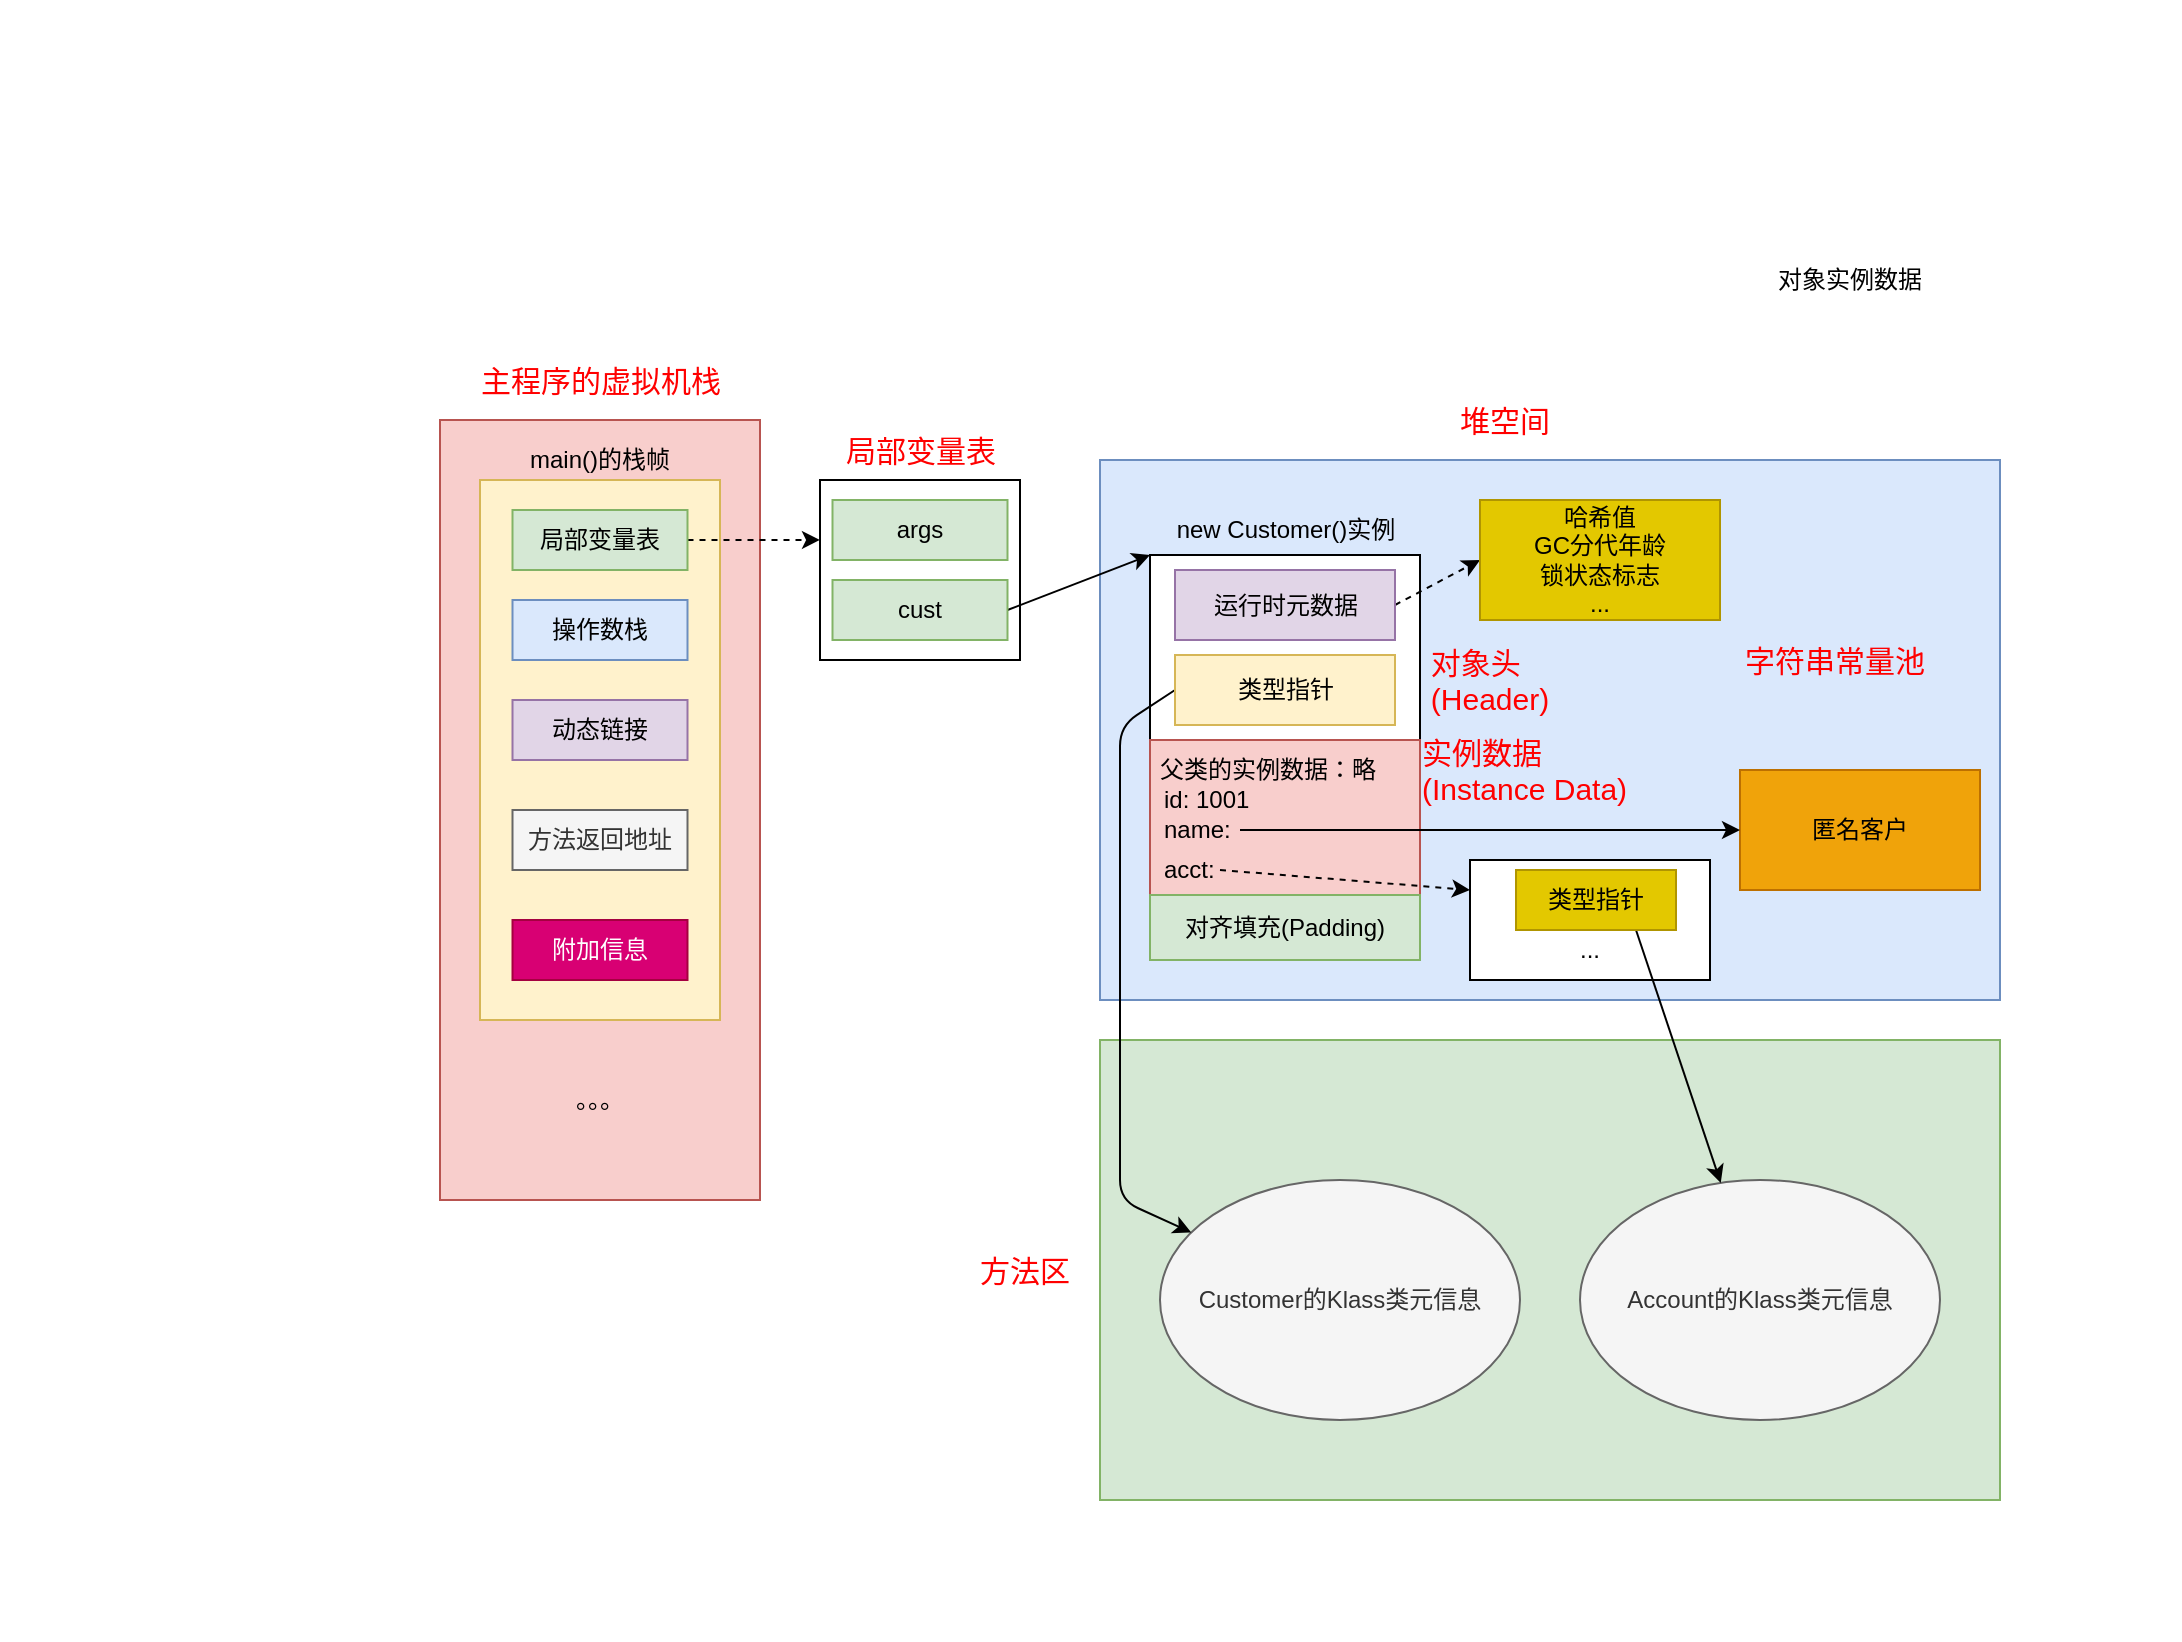 <mxGraphModel dx="1745" dy="1322" grid="1" gridSize="10" guides="1" tooltips="1" connect="1" arrows="1" fold="1" page="0" pageScale="1" pageWidth="827" pageHeight="1169" math="0" shadow="0"><root><mxCell id="0"/><mxCell id="1" parent="0"/><mxCell id="154" value="" style="whiteSpace=wrap;html=1;strokeColor=none;" parent="1" vertex="1"><mxGeometry x="-880" y="-780" width="1090" height="820" as="geometry"/></mxCell><mxCell id="214" value="" style="rounded=0;whiteSpace=wrap;html=1;strokeColor=#6c8ebf;strokeWidth=1;fillColor=#dae8fc;" parent="1" vertex="1"><mxGeometry x="-330" y="-550" width="450" height="270" as="geometry"/></mxCell><mxCell id="218" value="对象实例数据&lt;br&gt;" style="text;html=1;strokeColor=none;fillColor=none;align=center;verticalAlign=middle;whiteSpace=wrap;rounded=0;" parent="1" vertex="1"><mxGeometry y="-650" width="90" height="20" as="geometry"/></mxCell><mxCell id="219" value="" style="rounded=0;whiteSpace=wrap;html=1;strokeColor=#82b366;strokeWidth=1;fillColor=#d5e8d4;" parent="1" vertex="1"><mxGeometry x="-330" y="-260" width="450" height="230" as="geometry"/></mxCell><mxCell id="221" value="Customer的Klass类元信息" style="ellipse;whiteSpace=wrap;html=1;strokeColor=#666666;strokeWidth=1;fillColor=#f5f5f5;fontColor=#333333;" parent="1" vertex="1"><mxGeometry x="-300" y="-190" width="180" height="120" as="geometry"/></mxCell><mxCell id="225" value="" style="rounded=0;whiteSpace=wrap;html=1;fillColor=#f8cecc;strokeColor=#b85450;" vertex="1" parent="1"><mxGeometry x="-660" y="-570" width="160" height="390" as="geometry"/></mxCell><mxCell id="226" value="&lt;font color=&quot;#ff0000&quot; style=&quot;font-size: 15px&quot;&gt;主程序的虚拟机栈&lt;/font&gt;" style="text;html=1;strokeColor=none;fillColor=none;align=center;verticalAlign=middle;whiteSpace=wrap;rounded=0;" vertex="1" parent="1"><mxGeometry x="-642.5" y="-600" width="125" height="20" as="geometry"/></mxCell><mxCell id="227" value="" style="rounded=0;whiteSpace=wrap;html=1;fillColor=#fff2cc;strokeColor=#d6b656;" vertex="1" parent="1"><mxGeometry x="-640" y="-540" width="120" height="270" as="geometry"/></mxCell><mxCell id="228" value="。。。" style="text;html=1;strokeColor=none;fillColor=none;align=center;verticalAlign=middle;whiteSpace=wrap;rounded=0;" vertex="1" parent="1"><mxGeometry x="-600" y="-240" width="40" height="20" as="geometry"/></mxCell><mxCell id="238" style="edgeStyle=none;html=1;exitX=1;exitY=0.5;exitDx=0;exitDy=0;entryX=0;entryY=0.333;entryDx=0;entryDy=0;entryPerimeter=0;dashed=1;" edge="1" parent="1" source="229" target="235"><mxGeometry relative="1" as="geometry"/></mxCell><mxCell id="229" value="局部变量表" style="rounded=0;whiteSpace=wrap;html=1;fillColor=#d5e8d4;strokeColor=#82b366;" vertex="1" parent="1"><mxGeometry x="-623.75" y="-525" width="87.5" height="30" as="geometry"/></mxCell><mxCell id="230" value="操作数栈" style="rounded=0;whiteSpace=wrap;html=1;fillColor=#dae8fc;strokeColor=#6c8ebf;" vertex="1" parent="1"><mxGeometry x="-623.75" y="-480" width="87.5" height="30" as="geometry"/></mxCell><mxCell id="231" value="动态链接" style="rounded=0;whiteSpace=wrap;html=1;fillColor=#e1d5e7;strokeColor=#9673a6;" vertex="1" parent="1"><mxGeometry x="-623.75" y="-430" width="87.5" height="30" as="geometry"/></mxCell><mxCell id="232" value="方法返回地址" style="rounded=0;whiteSpace=wrap;html=1;fillColor=#f5f5f5;strokeColor=#666666;fontColor=#333333;" vertex="1" parent="1"><mxGeometry x="-623.75" y="-375" width="87.5" height="30" as="geometry"/></mxCell><mxCell id="233" value="附加信息" style="rounded=0;whiteSpace=wrap;html=1;fillColor=#d80073;strokeColor=#A50040;fontColor=#ffffff;" vertex="1" parent="1"><mxGeometry x="-623.75" y="-320" width="87.5" height="30" as="geometry"/></mxCell><mxCell id="234" value="main()的栈帧" style="text;html=1;strokeColor=none;fillColor=none;align=center;verticalAlign=middle;whiteSpace=wrap;rounded=0;" vertex="1" parent="1"><mxGeometry x="-620" y="-560" width="80" height="20" as="geometry"/></mxCell><mxCell id="235" value="" style="rounded=0;whiteSpace=wrap;html=1;" vertex="1" parent="1"><mxGeometry x="-470" y="-540" width="100" height="90" as="geometry"/></mxCell><mxCell id="236" value="args" style="rounded=0;whiteSpace=wrap;html=1;fillColor=#d5e8d4;strokeColor=#82b366;" vertex="1" parent="1"><mxGeometry x="-463.75" y="-530" width="87.5" height="30" as="geometry"/></mxCell><mxCell id="250" style="edgeStyle=none;html=1;exitX=1;exitY=0.5;exitDx=0;exitDy=0;entryX=0;entryY=0;entryDx=0;entryDy=0;" edge="1" parent="1" source="237" target="243"><mxGeometry relative="1" as="geometry"/></mxCell><mxCell id="237" value="cust" style="rounded=0;whiteSpace=wrap;html=1;fillColor=#d5e8d4;strokeColor=#82b366;" vertex="1" parent="1"><mxGeometry x="-463.75" y="-490" width="87.5" height="30" as="geometry"/></mxCell><mxCell id="239" value="&lt;font color=&quot;#ff0000&quot;&gt;&lt;span style=&quot;font-size: 15px&quot;&gt;局部变量表&lt;/span&gt;&lt;/font&gt;" style="text;html=1;strokeColor=none;fillColor=none;align=center;verticalAlign=middle;whiteSpace=wrap;rounded=0;" vertex="1" parent="1"><mxGeometry x="-482" y="-565" width="125" height="20" as="geometry"/></mxCell><mxCell id="240" value="Account的Klass类元信息" style="ellipse;whiteSpace=wrap;html=1;strokeColor=#666666;strokeWidth=1;fillColor=#f5f5f5;fontColor=#333333;" vertex="1" parent="1"><mxGeometry x="-90" y="-190" width="180" height="120" as="geometry"/></mxCell><mxCell id="242" value="&lt;font color=&quot;#ff0000&quot;&gt;&lt;span style=&quot;font-size: 15px&quot;&gt;方法区&lt;/span&gt;&lt;/font&gt;" style="text;html=1;strokeColor=none;fillColor=none;align=center;verticalAlign=middle;whiteSpace=wrap;rounded=0;" vertex="1" parent="1"><mxGeometry x="-430" y="-155" width="125" height="20" as="geometry"/></mxCell><mxCell id="243" value="" style="rounded=0;whiteSpace=wrap;html=1;" vertex="1" parent="1"><mxGeometry x="-305" y="-502.5" width="135" height="92.5" as="geometry"/></mxCell><mxCell id="253" style="edgeStyle=none;html=1;exitX=1;exitY=0.5;exitDx=0;exitDy=0;entryX=0;entryY=0.5;entryDx=0;entryDy=0;dashed=1;" edge="1" parent="1" source="244" target="252"><mxGeometry relative="1" as="geometry"/></mxCell><mxCell id="244" value="运行时元数据" style="rounded=0;whiteSpace=wrap;html=1;fillColor=#e1d5e7;strokeColor=#9673a6;" vertex="1" parent="1"><mxGeometry x="-292.5" y="-495" width="110" height="35" as="geometry"/></mxCell><mxCell id="268" style="edgeStyle=none;html=1;exitX=0;exitY=0.5;exitDx=0;exitDy=0;" edge="1" parent="1" source="245" target="221"><mxGeometry relative="1" as="geometry"><Array as="points"><mxPoint x="-320" y="-417"/><mxPoint x="-320" y="-180"/></Array></mxGeometry></mxCell><mxCell id="245" value="类型指针" style="rounded=0;whiteSpace=wrap;html=1;fillColor=#fff2cc;strokeColor=#d6b656;" vertex="1" parent="1"><mxGeometry x="-292.5" y="-452.5" width="110" height="35" as="geometry"/></mxCell><mxCell id="246" value="" style="rounded=0;whiteSpace=wrap;html=1;fillColor=#f8cecc;strokeColor=#b85450;" vertex="1" parent="1"><mxGeometry x="-305" y="-410" width="135" height="80" as="geometry"/></mxCell><mxCell id="247" value="&lt;font color=&quot;#ff0000&quot;&gt;&lt;span style=&quot;font-size: 15px&quot;&gt;堆空间&lt;/span&gt;&lt;/font&gt;" style="text;html=1;strokeColor=none;fillColor=none;align=center;verticalAlign=middle;whiteSpace=wrap;rounded=0;" vertex="1" parent="1"><mxGeometry x="-190" y="-580" width="125" height="20" as="geometry"/></mxCell><mxCell id="248" value="父类的实例数据：略&lt;br&gt;" style="text;html=1;strokeColor=none;fillColor=none;align=left;verticalAlign=middle;whiteSpace=wrap;rounded=0;" vertex="1" parent="1"><mxGeometry x="-302.5" y="-405" width="130" height="20" as="geometry"/></mxCell><mxCell id="249" value="对齐填充(Padding)" style="rounded=0;whiteSpace=wrap;html=1;fillColor=#d5e8d4;strokeColor=#82b366;" vertex="1" parent="1"><mxGeometry x="-305" y="-332.5" width="135" height="32.5" as="geometry"/></mxCell><mxCell id="251" value="new Customer()实例" style="text;html=1;strokeColor=none;fillColor=none;align=center;verticalAlign=middle;whiteSpace=wrap;rounded=0;" vertex="1" parent="1"><mxGeometry x="-297.5" y="-525" width="120" height="20" as="geometry"/></mxCell><mxCell id="252" value="哈希值&lt;br&gt;GC分代年龄&lt;br&gt;锁状态标志&lt;br&gt;..." style="rounded=0;whiteSpace=wrap;html=1;fillColor=#e3c800;strokeColor=#B09500;fontColor=#000000;" vertex="1" parent="1"><mxGeometry x="-140" y="-530" width="120" height="60" as="geometry"/></mxCell><mxCell id="254" value="&lt;div style=&quot;text-align: left&quot;&gt;&lt;span style=&quot;font-size: 15px ; color: rgb(255 , 0 , 0)&quot;&gt;对象头&lt;/span&gt;&lt;/div&gt;&lt;font color=&quot;#ff0000&quot;&gt;&lt;div style=&quot;text-align: left&quot;&gt;&lt;span style=&quot;font-size: 15px&quot;&gt;(Header)&lt;/span&gt;&lt;/div&gt;&lt;/font&gt;" style="text;html=1;strokeColor=none;fillColor=none;align=center;verticalAlign=middle;whiteSpace=wrap;rounded=0;" vertex="1" parent="1"><mxGeometry x="-170" y="-450" width="70" height="20" as="geometry"/></mxCell><mxCell id="255" value="&lt;div style=&quot;text-align: left&quot;&gt;&lt;span style=&quot;font-size: 15px ; color: rgb(255 , 0 , 0)&quot;&gt;实例数据(Instance Data)&lt;/span&gt;&lt;/div&gt;" style="text;html=1;strokeColor=none;fillColor=none;align=center;verticalAlign=middle;whiteSpace=wrap;rounded=0;" vertex="1" parent="1"><mxGeometry x="-170" y="-405" width="120" height="20" as="geometry"/></mxCell><mxCell id="256" value="匿名客户" style="rounded=0;whiteSpace=wrap;html=1;fillColor=#f0a30a;strokeColor=#BD7000;fontColor=#000000;" vertex="1" parent="1"><mxGeometry x="-10" y="-395" width="120" height="60" as="geometry"/></mxCell><mxCell id="257" value="&lt;font color=&quot;#ff0000&quot;&gt;&lt;span style=&quot;font-size: 15px&quot;&gt;字符串常量池&lt;/span&gt;&lt;/font&gt;" style="text;html=1;strokeColor=none;fillColor=none;align=center;verticalAlign=middle;whiteSpace=wrap;rounded=0;" vertex="1" parent="1"><mxGeometry x="-25" y="-460" width="125" height="20" as="geometry"/></mxCell><mxCell id="259" value="" style="rounded=0;whiteSpace=wrap;html=1;" vertex="1" parent="1"><mxGeometry x="-145" y="-350" width="120" height="60" as="geometry"/></mxCell><mxCell id="267" style="edgeStyle=none;html=1;exitX=0.75;exitY=1;exitDx=0;exitDy=0;" edge="1" parent="1" source="260" target="240"><mxGeometry relative="1" as="geometry"/></mxCell><mxCell id="260" value="类型指针" style="rounded=0;whiteSpace=wrap;html=1;fillColor=#e3c800;strokeColor=#B09500;fontColor=#000000;" vertex="1" parent="1"><mxGeometry x="-122" y="-345" width="80" height="30" as="geometry"/></mxCell><mxCell id="261" value="..." style="text;html=1;strokeColor=none;fillColor=none;align=center;verticalAlign=middle;whiteSpace=wrap;rounded=0;" vertex="1" parent="1"><mxGeometry x="-105" y="-315" width="40" height="20" as="geometry"/></mxCell><mxCell id="262" style="edgeStyle=none;html=1;entryX=0;entryY=0.5;entryDx=0;entryDy=0;exitX=1;exitY=0.5;exitDx=0;exitDy=0;" edge="1" parent="1" source="264" target="256"><mxGeometry relative="1" as="geometry"><mxPoint x="-366.25" y="-465" as="sourcePoint"/><mxPoint x="-295" y="-492.5" as="targetPoint"/></mxGeometry></mxCell><mxCell id="263" value="&lt;span&gt;id: 1001&lt;/span&gt;" style="text;html=1;strokeColor=none;fillColor=none;align=left;verticalAlign=middle;whiteSpace=wrap;rounded=0;" vertex="1" parent="1"><mxGeometry x="-300" y="-390" width="120" height="20" as="geometry"/></mxCell><mxCell id="264" value="&lt;span&gt;name:&lt;/span&gt;" style="text;html=1;strokeColor=none;fillColor=none;align=left;verticalAlign=middle;whiteSpace=wrap;rounded=0;" vertex="1" parent="1"><mxGeometry x="-300" y="-375" width="40" height="20" as="geometry"/></mxCell><mxCell id="266" style="edgeStyle=none;html=1;exitX=1;exitY=0.5;exitDx=0;exitDy=0;entryX=0;entryY=0.25;entryDx=0;entryDy=0;dashed=1;" edge="1" parent="1" source="265" target="259"><mxGeometry relative="1" as="geometry"/></mxCell><mxCell id="265" value="&lt;span&gt;acct:&lt;/span&gt;" style="text;html=1;strokeColor=none;fillColor=none;align=left;verticalAlign=middle;whiteSpace=wrap;rounded=0;" vertex="1" parent="1"><mxGeometry x="-300" y="-355" width="30" height="20" as="geometry"/></mxCell></root></mxGraphModel>